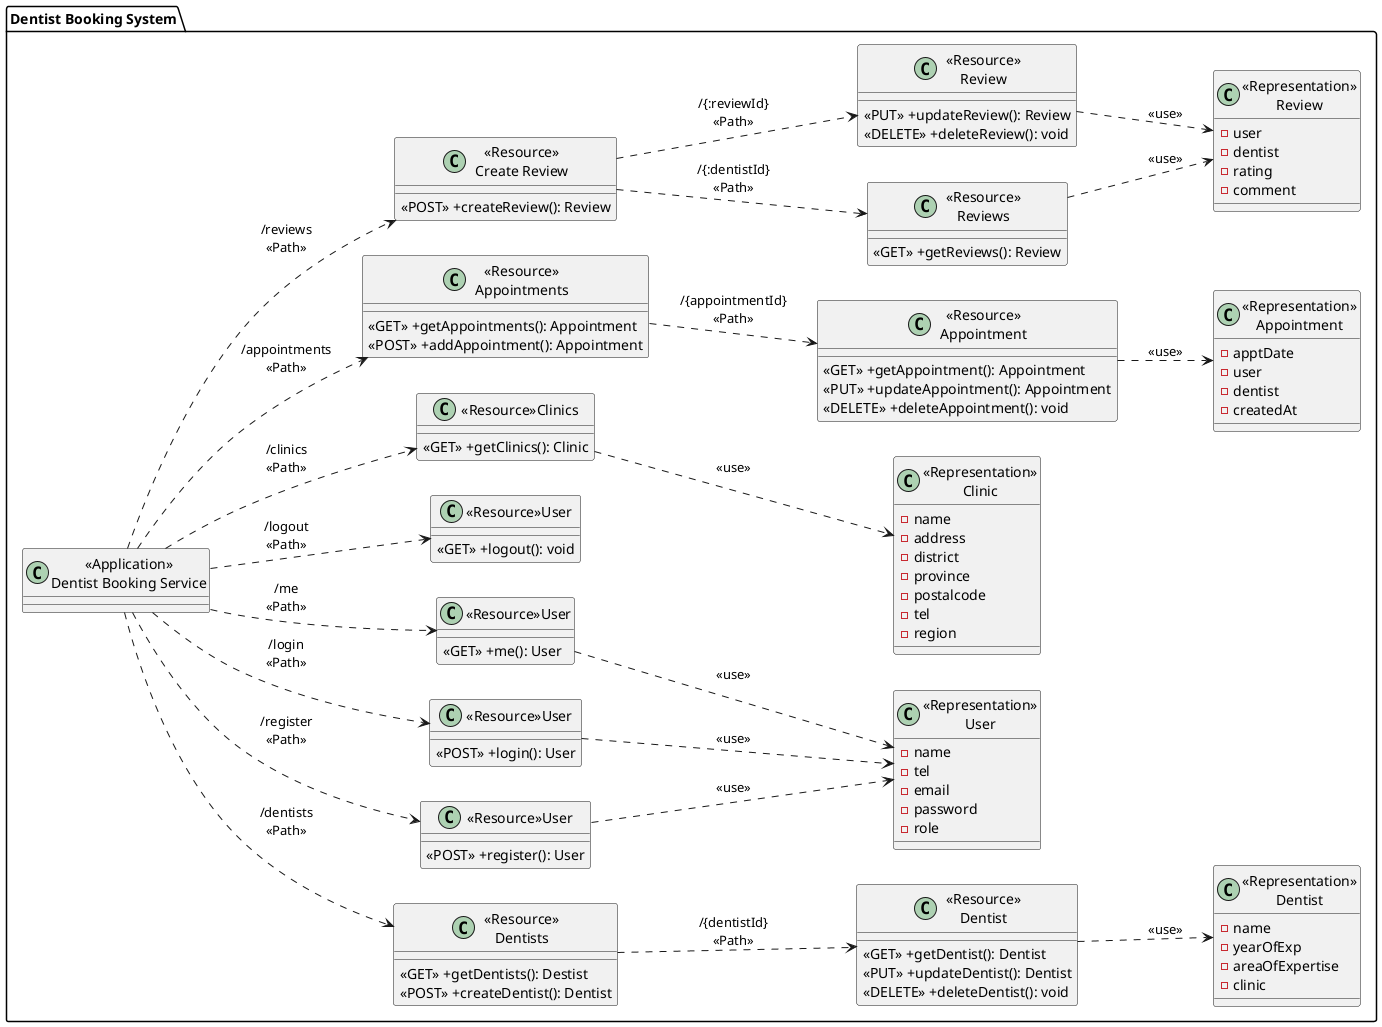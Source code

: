 @startuml
left to right direction
package "Dentist Booking System"{
    class "<<Application>>\nDentist Booking Service" as DentistBookingService{}

' dentists
    class "<<Resource>>\nDentists" as ResourceDentists{
        <<GET>> +getDentists(): Destist
        <<POST>> +createDentist(): Dentist
    }

    class "<<Resource>>\nDentist" as ResourceDentist {
        <<GET>> +getDentist(): Dentist
        <<PUT>> +updateDentist(): Dentist
        <<DELETE>> +deleteDentist(): void
    }

    class "<<Representation>>\nDentist" as RepresentationDentist {
        -name
        -yearOfExp
        -areaOfExpertise
        -clinic
    }

    ' auth
    class "<<Resource>>User" as ResourceUserRegister{
        <<POST>> +register(): User
    }
    class "<<Resource>>User" as ResourceUserLogin{
        <<POST>> +login(): User
    }
    class "<<Resource>>User" as ResourceUser{
        <<GET>> +me(): User
    }
    class "<<Resource>>User" as ResourceUserLogout{
        <<GET>> +logout(): void
    }
    class "<<Representation>>\nUser" as RepresentationUser {
        -name
        -tel
        -email
        -password
        -role
    }

    ' clinic
    class "<<Resource>>Clinics" as ResourceClinics{
        <<GET>> +getClinics(): Clinic
    } 
    class "<<Representation>>\nClinic" as RepresentationClinic {
        -name
        -address
        -district
        -province
        -postalcode
        -tel
        -region
    }

    ' appointment
    class "<<Resource>>\nAppointments" as ResourceAppointments{
        <<GET>> +getAppointments(): Appointment
        <<POST>> +addAppointment(): Appointment
    }
    class "<<Resource>>\nAppointment" as ResourceAppointment{
        <<GET>> +getAppointment(): Appointment
        <<PUT>> +updateAppointment(): Appointment
        <<DELETE>> +deleteAppointment(): void
    }
    class "<<Representation>>\nAppointment" as RepresentationAppointment {
        -apptDate
        -user
        -dentist
        -createdAt
    }

    ' review
    class "<<Resource>>\nCreate Review" as ResourceCreateReview{
        <<POST>> +createReview(): Review
    } 
    class "<<Resource>>\nReviews" as ResourceReviews{
        <<GET>> +getReviews(): Review
    }
    class "<<Resource>>\nReview" as ResourceReview{
        <<PUT>> +updateReview(): Review
        <<DELETE>> +deleteReview(): void
    } 
    class "<<Representation>>\nReview" as RepresentationReview{
        -user
        -dentist
        -rating
        -comment
    } 
}

DentistBookingService ..> ResourceDentists:"/dentists\n<<Path>>"
ResourceDentists ..> ResourceDentist: "/{dentistId}\n<<Path>>"
ResourceDentist ..> RepresentationDentist: "<<use>>"

DentistBookingService ..> ResourceUserRegister: "/register\n<<Path>>"
ResourceUserRegister ..>RepresentationUser: "<<use>>"
DentistBookingService ..> ResourceUserLogin: "/login\n<<Path>>"
ResourceUserLogin ..>RepresentationUser: "<<use>>"
DentistBookingService ..> ResourceUser: "/me\n<<Path>>"
ResourceUser ..>RepresentationUser: "<<use>>"
DentistBookingService ..> ResourceUserLogout: "/logout\n<<Path>>"

DentistBookingService ..> ResourceClinics:"/clinics\n<<Path>>"
ResourceClinics ..> RepresentationClinic:"<<use>>"

DentistBookingService ..> ResourceAppointments:"/appointments\n<<Path>>"
ResourceAppointments ..> ResourceAppointment: "/{appointmentId}\n<<Path>>"
ResourceAppointment ..> RepresentationAppointment: "<<use>>"

DentistBookingService ..> ResourceCreateReview:"/reviews\n<<Path>>"
ResourceCreateReview ..> ResourceReviews:"/{:dentistId}\n<<Path>>"
ResourceCreateReview..> ResourceReview:"/{:reviewId}\n<<Path>>"
ResourceReviews..>RepresentationReview:"<<use>>"
ResourceReview..>RepresentationReview:"<<use>>"
@enduml